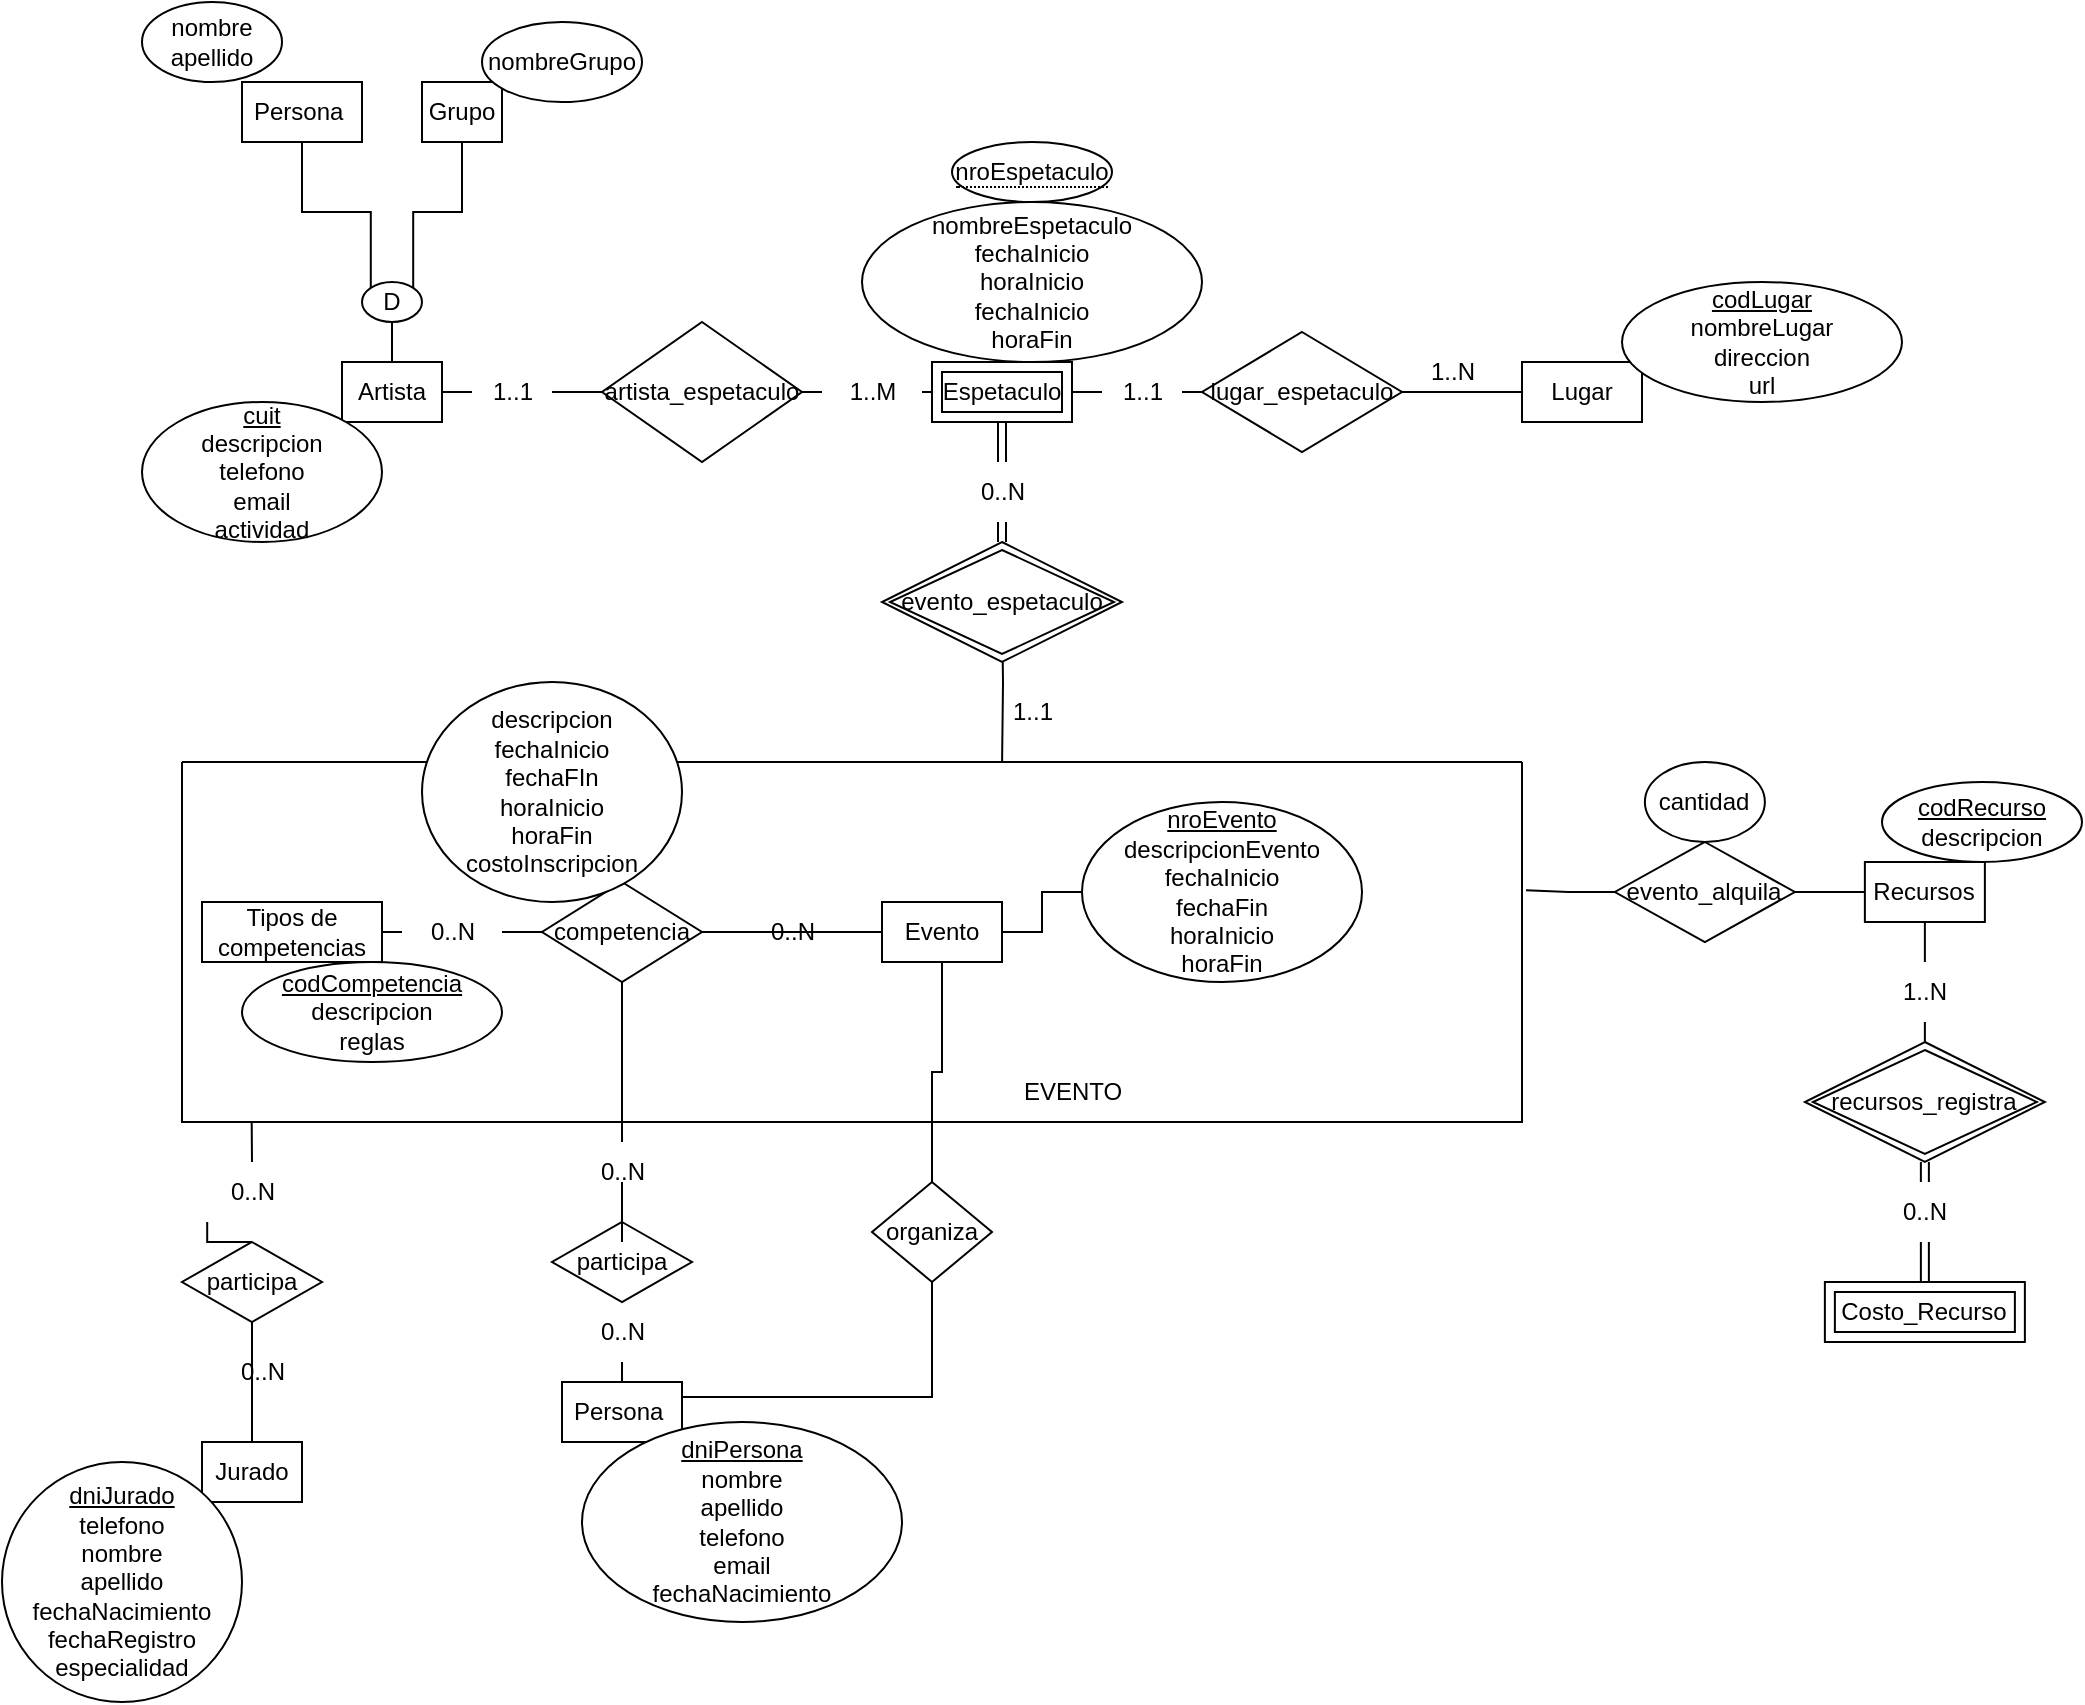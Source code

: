 <mxfile version="21.6.6" type="github">
  <diagram id="R2lEEEUBdFMjLlhIrx00" name="Page-1">
    <mxGraphModel dx="1050" dy="1634" grid="1" gridSize="10" guides="1" tooltips="1" connect="1" arrows="1" fold="1" page="1" pageScale="1" pageWidth="850" pageHeight="1100" math="0" shadow="0" extFonts="Permanent Marker^https://fonts.googleapis.com/css?family=Permanent+Marker">
      <root>
        <mxCell id="0" />
        <mxCell id="1" parent="0" />
        <mxCell id="zCeDjkHbsJgmuC3wNJCz-13" style="edgeStyle=orthogonalEdgeStyle;rounded=0;orthogonalLoop=1;jettySize=auto;html=1;exitX=1;exitY=0.5;exitDx=0;exitDy=0;endArrow=none;endFill=0;" edge="1" parent="1" source="1fHT9Suuet4q8zBDAhih-1" target="zCeDjkHbsJgmuC3wNJCz-12">
          <mxGeometry relative="1" as="geometry" />
        </mxCell>
        <mxCell id="1fHT9Suuet4q8zBDAhih-1" value="Evento" style="whiteSpace=wrap;html=1;align=center;" parent="1" vertex="1">
          <mxGeometry x="470" y="380" width="60" height="30" as="geometry" />
        </mxCell>
        <mxCell id="1fHT9Suuet4q8zBDAhih-30" style="edgeStyle=orthogonalEdgeStyle;rounded=0;orthogonalLoop=1;jettySize=auto;html=1;exitX=1;exitY=0.5;exitDx=0;exitDy=0;entryX=0;entryY=0.5;entryDx=0;entryDy=0;endArrow=none;endFill=0;" parent="1" target="1fHT9Suuet4q8zBDAhih-28" edge="1" source="zCeDjkHbsJgmuC3wNJCz-49">
          <mxGeometry relative="1" as="geometry">
            <mxPoint x="565" y="125" as="sourcePoint" />
          </mxGeometry>
        </mxCell>
        <mxCell id="1fHT9Suuet4q8zBDAhih-3" value="Lugar" style="whiteSpace=wrap;html=1;align=center;" parent="1" vertex="1">
          <mxGeometry x="790" y="110" width="60" height="30" as="geometry" />
        </mxCell>
        <mxCell id="1fHT9Suuet4q8zBDAhih-33" style="edgeStyle=orthogonalEdgeStyle;rounded=0;orthogonalLoop=1;jettySize=auto;html=1;exitX=1;exitY=0.5;exitDx=0;exitDy=0;entryX=0;entryY=0.5;entryDx=0;entryDy=0;endArrow=none;endFill=0;" parent="1" source="zCeDjkHbsJgmuC3wNJCz-51" target="1fHT9Suuet4q8zBDAhih-31" edge="1">
          <mxGeometry relative="1" as="geometry" />
        </mxCell>
        <mxCell id="zCeDjkHbsJgmuC3wNJCz-4" style="edgeStyle=orthogonalEdgeStyle;rounded=0;orthogonalLoop=1;jettySize=auto;html=1;exitX=0.5;exitY=0;exitDx=0;exitDy=0;entryX=0.5;entryY=1;entryDx=0;entryDy=0;endArrow=none;endFill=0;" edge="1" parent="1" source="1fHT9Suuet4q8zBDAhih-4" target="zCeDjkHbsJgmuC3wNJCz-3">
          <mxGeometry relative="1" as="geometry" />
        </mxCell>
        <mxCell id="1fHT9Suuet4q8zBDAhih-4" value="Artista" style="whiteSpace=wrap;html=1;align=center;" parent="1" vertex="1">
          <mxGeometry x="200" y="110" width="50" height="30" as="geometry" />
        </mxCell>
        <mxCell id="zCeDjkHbsJgmuC3wNJCz-56" style="edgeStyle=orthogonalEdgeStyle;rounded=0;orthogonalLoop=1;jettySize=auto;html=1;exitX=1;exitY=0.25;exitDx=0;exitDy=0;entryX=0.5;entryY=1;entryDx=0;entryDy=0;endArrow=none;endFill=0;" edge="1" parent="1" source="1fHT9Suuet4q8zBDAhih-6" target="zCeDjkHbsJgmuC3wNJCz-55">
          <mxGeometry relative="1" as="geometry" />
        </mxCell>
        <mxCell id="1fHT9Suuet4q8zBDAhih-6" value="Persona&amp;nbsp;" style="whiteSpace=wrap;html=1;align=center;" parent="1" vertex="1">
          <mxGeometry x="310" y="620" width="60" height="30" as="geometry" />
        </mxCell>
        <mxCell id="1fHT9Suuet4q8zBDAhih-8" value="Recursos" style="whiteSpace=wrap;html=1;align=center;" parent="1" vertex="1">
          <mxGeometry x="961.44" y="360" width="60" height="30" as="geometry" />
        </mxCell>
        <mxCell id="1fHT9Suuet4q8zBDAhih-10" value="Costo_Recurso" style="shape=ext;margin=3;double=1;whiteSpace=wrap;html=1;align=center;" parent="1" vertex="1">
          <mxGeometry x="941.44" y="570" width="100" height="30" as="geometry" />
        </mxCell>
        <mxCell id="1fHT9Suuet4q8zBDAhih-11" value="Jurado" style="whiteSpace=wrap;html=1;align=center;" parent="1" vertex="1">
          <mxGeometry x="130" y="650" width="50" height="30" as="geometry" />
        </mxCell>
        <mxCell id="1fHT9Suuet4q8zBDAhih-13" style="edgeStyle=orthogonalEdgeStyle;rounded=0;orthogonalLoop=1;jettySize=auto;html=1;exitX=1;exitY=0.5;exitDx=0;exitDy=0;entryX=0;entryY=0.5;entryDx=0;entryDy=0;endArrow=none;endFill=0;" parent="1" source="1fHT9Suuet4q8zBDAhih-12" target="1fHT9Suuet4q8zBDAhih-1" edge="1">
          <mxGeometry relative="1" as="geometry" />
        </mxCell>
        <mxCell id="1fHT9Suuet4q8zBDAhih-15" value="" style="swimlane;startSize=0;" parent="1" vertex="1">
          <mxGeometry x="120" y="310" width="670" height="180" as="geometry" />
        </mxCell>
        <mxCell id="1fHT9Suuet4q8zBDAhih-16" value="EVENTO" style="text;html=1;align=center;verticalAlign=middle;resizable=0;points=[];autosize=1;strokeColor=none;fillColor=none;" parent="1fHT9Suuet4q8zBDAhih-15" vertex="1">
          <mxGeometry x="410" y="150" width="70" height="30" as="geometry" />
        </mxCell>
        <mxCell id="1fHT9Suuet4q8zBDAhih-12" value="competencia" style="shape=rhombus;perimeter=rhombusPerimeter;whiteSpace=wrap;html=1;align=center;" parent="1fHT9Suuet4q8zBDAhih-15" vertex="1">
          <mxGeometry x="180" y="60" width="80" height="50" as="geometry" />
        </mxCell>
        <mxCell id="1fHT9Suuet4q8zBDAhih-7" value="Tipos de competencias" style="whiteSpace=wrap;html=1;align=center;" parent="1fHT9Suuet4q8zBDAhih-15" vertex="1">
          <mxGeometry x="10" y="70" width="90" height="30" as="geometry" />
        </mxCell>
        <mxCell id="1fHT9Suuet4q8zBDAhih-14" style="edgeStyle=orthogonalEdgeStyle;rounded=0;orthogonalLoop=1;jettySize=auto;html=1;entryX=0;entryY=0.5;entryDx=0;entryDy=0;endArrow=none;endFill=0;exitX=1;exitY=0.5;exitDx=0;exitDy=0;" parent="1fHT9Suuet4q8zBDAhih-15" source="zCeDjkHbsJgmuC3wNJCz-27" target="1fHT9Suuet4q8zBDAhih-12" edge="1">
          <mxGeometry relative="1" as="geometry">
            <mxPoint x="100" y="85" as="sourcePoint" />
          </mxGeometry>
        </mxCell>
        <mxCell id="zCeDjkHbsJgmuC3wNJCz-12" value="&lt;u&gt;nroEvento&lt;/u&gt;&lt;br&gt;descripcionEvento&lt;br&gt;fechaInicio&lt;br&gt;fechaFin&lt;br&gt;horaInicio&lt;br&gt;horaFin" style="ellipse;whiteSpace=wrap;html=1;align=center;" vertex="1" parent="1fHT9Suuet4q8zBDAhih-15">
          <mxGeometry x="450" y="20" width="140" height="90" as="geometry" />
        </mxCell>
        <mxCell id="zCeDjkHbsJgmuC3wNJCz-21" value="descripcion&lt;br&gt;fechaInicio&lt;br&gt;fechaFIn&lt;br&gt;horaInicio&lt;br&gt;horaFin&lt;br&gt;costoInscripcion" style="ellipse;whiteSpace=wrap;html=1;align=center;" vertex="1" parent="1fHT9Suuet4q8zBDAhih-15">
          <mxGeometry x="120" y="-40" width="130" height="110" as="geometry" />
        </mxCell>
        <mxCell id="zCeDjkHbsJgmuC3wNJCz-24" value="&lt;u&gt;codCompetencia&lt;/u&gt;&lt;br&gt;descripcion&lt;br&gt;reglas" style="ellipse;whiteSpace=wrap;html=1;align=center;" vertex="1" parent="1fHT9Suuet4q8zBDAhih-15">
          <mxGeometry x="30" y="100" width="130" height="50" as="geometry" />
        </mxCell>
        <mxCell id="zCeDjkHbsJgmuC3wNJCz-27" value="0..N" style="text;html=1;align=center;verticalAlign=middle;resizable=0;points=[];autosize=1;strokeColor=none;fillColor=none;" vertex="1" parent="1fHT9Suuet4q8zBDAhih-15">
          <mxGeometry x="110" y="70" width="50" height="30" as="geometry" />
        </mxCell>
        <mxCell id="zCeDjkHbsJgmuC3wNJCz-28" value="" style="edgeStyle=orthogonalEdgeStyle;rounded=0;orthogonalLoop=1;jettySize=auto;html=1;entryX=0;entryY=0.5;entryDx=0;entryDy=0;endArrow=none;endFill=0;exitX=1;exitY=0.5;exitDx=0;exitDy=0;" edge="1" parent="1fHT9Suuet4q8zBDAhih-15" source="1fHT9Suuet4q8zBDAhih-7" target="zCeDjkHbsJgmuC3wNJCz-27">
          <mxGeometry relative="1" as="geometry">
            <mxPoint x="220" y="395" as="sourcePoint" />
            <mxPoint x="300" y="395" as="targetPoint" />
          </mxGeometry>
        </mxCell>
        <mxCell id="zCeDjkHbsJgmuC3wNJCz-29" value="0..N" style="text;html=1;align=center;verticalAlign=middle;resizable=0;points=[];autosize=1;strokeColor=none;fillColor=none;" vertex="1" parent="1fHT9Suuet4q8zBDAhih-15">
          <mxGeometry x="280" y="70" width="50" height="30" as="geometry" />
        </mxCell>
        <mxCell id="1fHT9Suuet4q8zBDAhih-20" style="edgeStyle=orthogonalEdgeStyle;rounded=0;orthogonalLoop=1;jettySize=auto;html=1;exitX=0.5;exitY=1;exitDx=0;exitDy=0;entryX=0.612;entryY=0;entryDx=0;entryDy=0;entryPerimeter=0;endArrow=none;endFill=0;" parent="1" target="1fHT9Suuet4q8zBDAhih-15" edge="1">
          <mxGeometry relative="1" as="geometry">
            <mxPoint x="530" y="230" as="sourcePoint" />
            <mxPoint x="668.43" y="270" as="targetPoint" />
          </mxGeometry>
        </mxCell>
        <mxCell id="1fHT9Suuet4q8zBDAhih-26" style="edgeStyle=orthogonalEdgeStyle;rounded=0;orthogonalLoop=1;jettySize=auto;html=1;exitX=1;exitY=0.5;exitDx=0;exitDy=0;entryX=0;entryY=0.5;entryDx=0;entryDy=0;endArrow=none;endFill=0;" parent="1" source="1fHT9Suuet4q8zBDAhih-24" target="1fHT9Suuet4q8zBDAhih-8" edge="1">
          <mxGeometry relative="1" as="geometry" />
        </mxCell>
        <mxCell id="1fHT9Suuet4q8zBDAhih-27" style="edgeStyle=orthogonalEdgeStyle;rounded=0;orthogonalLoop=1;jettySize=auto;html=1;exitX=0;exitY=0.5;exitDx=0;exitDy=0;entryX=1.003;entryY=0.356;entryDx=0;entryDy=0;entryPerimeter=0;endArrow=none;endFill=0;" parent="1" source="1fHT9Suuet4q8zBDAhih-24" target="1fHT9Suuet4q8zBDAhih-15" edge="1">
          <mxGeometry relative="1" as="geometry">
            <mxPoint x="770" y="375.52" as="targetPoint" />
          </mxGeometry>
        </mxCell>
        <mxCell id="1fHT9Suuet4q8zBDAhih-24" value="evento_alquila" style="shape=rhombus;perimeter=rhombusPerimeter;whiteSpace=wrap;html=1;align=center;" parent="1" vertex="1">
          <mxGeometry x="836.44" y="350" width="90" height="50" as="geometry" />
        </mxCell>
        <mxCell id="1fHT9Suuet4q8zBDAhih-29" style="edgeStyle=orthogonalEdgeStyle;rounded=0;orthogonalLoop=1;jettySize=auto;html=1;exitX=1;exitY=0.5;exitDx=0;exitDy=0;endArrow=none;endFill=0;" parent="1" source="1fHT9Suuet4q8zBDAhih-28" target="1fHT9Suuet4q8zBDAhih-3" edge="1">
          <mxGeometry relative="1" as="geometry" />
        </mxCell>
        <mxCell id="1fHT9Suuet4q8zBDAhih-28" value="lugar_espetaculo" style="shape=rhombus;perimeter=rhombusPerimeter;whiteSpace=wrap;html=1;align=center;" parent="1" vertex="1">
          <mxGeometry x="630" y="95" width="100" height="60" as="geometry" />
        </mxCell>
        <mxCell id="1fHT9Suuet4q8zBDAhih-32" style="edgeStyle=orthogonalEdgeStyle;rounded=0;orthogonalLoop=1;jettySize=auto;html=1;exitX=1;exitY=0.5;exitDx=0;exitDy=0;entryX=0;entryY=0.5;entryDx=0;entryDy=0;endArrow=none;endFill=0;" parent="1" source="zCeDjkHbsJgmuC3wNJCz-53" edge="1">
          <mxGeometry relative="1" as="geometry">
            <mxPoint x="495" y="125" as="targetPoint" />
          </mxGeometry>
        </mxCell>
        <mxCell id="1fHT9Suuet4q8zBDAhih-31" value="artista_espetaculo" style="shape=rhombus;perimeter=rhombusPerimeter;whiteSpace=wrap;html=1;align=center;" parent="1" vertex="1">
          <mxGeometry x="330" y="90" width="100" height="70" as="geometry" />
        </mxCell>
        <mxCell id="1fHT9Suuet4q8zBDAhih-42" style="edgeStyle=orthogonalEdgeStyle;rounded=0;orthogonalLoop=1;jettySize=auto;html=1;exitX=0.5;exitY=0;exitDx=0;exitDy=0;entryX=0.5;entryY=1;entryDx=0;entryDy=0;endArrow=none;endFill=0;" parent="1" source="zCeDjkHbsJgmuC3wNJCz-45" target="1fHT9Suuet4q8zBDAhih-8" edge="1">
          <mxGeometry relative="1" as="geometry" />
        </mxCell>
        <mxCell id="1fHT9Suuet4q8zBDAhih-40" value="recursos_registra" style="shape=rhombus;double=1;perimeter=rhombusPerimeter;whiteSpace=wrap;html=1;align=center;" parent="1" vertex="1">
          <mxGeometry x="931.44" y="450" width="120" height="60" as="geometry" />
        </mxCell>
        <mxCell id="1fHT9Suuet4q8zBDAhih-41" value="" style="shape=link;html=1;rounded=0;entryX=0.5;entryY=0;entryDx=0;entryDy=0;exitX=0.5;exitY=1;exitDx=0;exitDy=0;" parent="1" source="zCeDjkHbsJgmuC3wNJCz-43" target="1fHT9Suuet4q8zBDAhih-10" edge="1">
          <mxGeometry width="100" relative="1" as="geometry">
            <mxPoint x="541.44" y="480" as="sourcePoint" />
            <mxPoint x="641.44" y="480" as="targetPoint" />
          </mxGeometry>
        </mxCell>
        <mxCell id="1fHT9Suuet4q8zBDAhih-43" value="Espetaculo" style="shape=ext;margin=3;double=1;whiteSpace=wrap;html=1;align=center;" parent="1" vertex="1">
          <mxGeometry x="495" y="110" width="70" height="30" as="geometry" />
        </mxCell>
        <mxCell id="1fHT9Suuet4q8zBDAhih-44" value="evento_espetaculo" style="shape=rhombus;double=1;perimeter=rhombusPerimeter;whiteSpace=wrap;html=1;align=center;" parent="1" vertex="1">
          <mxGeometry x="470" y="200" width="120" height="60" as="geometry" />
        </mxCell>
        <mxCell id="zCeDjkHbsJgmuC3wNJCz-2" style="edgeStyle=orthogonalEdgeStyle;rounded=0;orthogonalLoop=1;jettySize=auto;html=1;exitX=0.5;exitY=1;exitDx=0;exitDy=0;entryX=0.5;entryY=0;entryDx=0;entryDy=0;endArrow=none;endFill=0;" edge="1" parent="1" source="zCeDjkHbsJgmuC3wNJCz-38" target="1fHT9Suuet4q8zBDAhih-6">
          <mxGeometry relative="1" as="geometry" />
        </mxCell>
        <mxCell id="1fHT9Suuet4q8zBDAhih-45" value="participa" style="shape=rhombus;perimeter=rhombusPerimeter;whiteSpace=wrap;html=1;align=center;" parent="1" vertex="1">
          <mxGeometry x="305" y="540" width="70" height="40" as="geometry" />
        </mxCell>
        <mxCell id="zCeDjkHbsJgmuC3wNJCz-1" style="edgeStyle=orthogonalEdgeStyle;rounded=0;orthogonalLoop=1;jettySize=auto;html=1;exitX=0.5;exitY=1;exitDx=0;exitDy=0;endArrow=none;endFill=0;" edge="1" parent="1" source="zCeDjkHbsJgmuC3wNJCz-36" target="1fHT9Suuet4q8zBDAhih-45">
          <mxGeometry relative="1" as="geometry" />
        </mxCell>
        <mxCell id="zCeDjkHbsJgmuC3wNJCz-7" style="edgeStyle=orthogonalEdgeStyle;rounded=0;orthogonalLoop=1;jettySize=auto;html=1;exitX=0;exitY=0;exitDx=0;exitDy=0;entryX=0.5;entryY=1;entryDx=0;entryDy=0;endArrow=none;endFill=0;" edge="1" parent="1" source="zCeDjkHbsJgmuC3wNJCz-3" target="zCeDjkHbsJgmuC3wNJCz-5">
          <mxGeometry relative="1" as="geometry" />
        </mxCell>
        <mxCell id="zCeDjkHbsJgmuC3wNJCz-8" style="edgeStyle=orthogonalEdgeStyle;rounded=0;orthogonalLoop=1;jettySize=auto;html=1;exitX=1;exitY=0;exitDx=0;exitDy=0;entryX=0.5;entryY=1;entryDx=0;entryDy=0;endArrow=none;endFill=0;" edge="1" parent="1" source="zCeDjkHbsJgmuC3wNJCz-3" target="zCeDjkHbsJgmuC3wNJCz-6">
          <mxGeometry relative="1" as="geometry" />
        </mxCell>
        <mxCell id="zCeDjkHbsJgmuC3wNJCz-3" value="D" style="ellipse;whiteSpace=wrap;html=1;" vertex="1" parent="1">
          <mxGeometry x="210" y="70" width="30" height="20" as="geometry" />
        </mxCell>
        <mxCell id="zCeDjkHbsJgmuC3wNJCz-5" value="Persona&amp;nbsp;" style="whiteSpace=wrap;html=1;align=center;" vertex="1" parent="1">
          <mxGeometry x="150" y="-30" width="60" height="30" as="geometry" />
        </mxCell>
        <mxCell id="zCeDjkHbsJgmuC3wNJCz-6" value="Grupo" style="whiteSpace=wrap;html=1;align=center;" vertex="1" parent="1">
          <mxGeometry x="240" y="-30" width="40" height="30" as="geometry" />
        </mxCell>
        <mxCell id="zCeDjkHbsJgmuC3wNJCz-10" style="edgeStyle=orthogonalEdgeStyle;rounded=0;orthogonalLoop=1;jettySize=auto;html=1;exitX=0.5;exitY=0;exitDx=0;exitDy=0;entryX=0.052;entryY=1;entryDx=0;entryDy=0;entryPerimeter=0;endArrow=none;endFill=0;" edge="1" parent="1" source="zCeDjkHbsJgmuC3wNJCz-40" target="1fHT9Suuet4q8zBDAhih-15">
          <mxGeometry relative="1" as="geometry" />
        </mxCell>
        <mxCell id="zCeDjkHbsJgmuC3wNJCz-11" style="edgeStyle=orthogonalEdgeStyle;rounded=0;orthogonalLoop=1;jettySize=auto;html=1;exitX=0.5;exitY=1;exitDx=0;exitDy=0;entryX=0.5;entryY=0;entryDx=0;entryDy=0;endArrow=none;endFill=0;" edge="1" parent="1" source="zCeDjkHbsJgmuC3wNJCz-9" target="1fHT9Suuet4q8zBDAhih-11">
          <mxGeometry relative="1" as="geometry" />
        </mxCell>
        <mxCell id="zCeDjkHbsJgmuC3wNJCz-9" value="participa" style="shape=rhombus;perimeter=rhombusPerimeter;whiteSpace=wrap;html=1;align=center;" vertex="1" parent="1">
          <mxGeometry x="120" y="550" width="70" height="40" as="geometry" />
        </mxCell>
        <mxCell id="zCeDjkHbsJgmuC3wNJCz-14" value="nombreEspetaculo&lt;br&gt;fechaInicio&lt;br&gt;horaInicio&lt;br&gt;fechaInicio&lt;br&gt;horaFin" style="ellipse;whiteSpace=wrap;html=1;align=center;" vertex="1" parent="1">
          <mxGeometry x="460" y="30" width="170" height="80" as="geometry" />
        </mxCell>
        <mxCell id="zCeDjkHbsJgmuC3wNJCz-15" value="&lt;span style=&quot;border-bottom: 1px dotted&quot;&gt;nroEspetaculo&lt;br&gt;&lt;/span&gt;" style="ellipse;whiteSpace=wrap;html=1;align=center;" vertex="1" parent="1">
          <mxGeometry x="505" width="80" height="30" as="geometry" />
        </mxCell>
        <mxCell id="zCeDjkHbsJgmuC3wNJCz-16" value="&lt;u&gt;codLugar&lt;/u&gt;&lt;br&gt;nombreLugar&lt;br&gt;direccion&lt;br&gt;url" style="ellipse;whiteSpace=wrap;html=1;align=center;" vertex="1" parent="1">
          <mxGeometry x="840" y="70" width="140" height="60" as="geometry" />
        </mxCell>
        <mxCell id="zCeDjkHbsJgmuC3wNJCz-18" value="&lt;u&gt;cuit&lt;/u&gt;&lt;br&gt;descripcion&lt;br&gt;telefono&lt;br&gt;email&lt;br&gt;actividad" style="ellipse;whiteSpace=wrap;html=1;align=center;" vertex="1" parent="1">
          <mxGeometry x="100" y="130" width="120" height="70" as="geometry" />
        </mxCell>
        <mxCell id="zCeDjkHbsJgmuC3wNJCz-19" value="nombreGrupo" style="ellipse;whiteSpace=wrap;html=1;align=center;" vertex="1" parent="1">
          <mxGeometry x="270" y="-60" width="80" height="40" as="geometry" />
        </mxCell>
        <mxCell id="zCeDjkHbsJgmuC3wNJCz-20" value="nombre&lt;br&gt;apellido" style="ellipse;whiteSpace=wrap;html=1;align=center;" vertex="1" parent="1">
          <mxGeometry x="100" y="-70" width="70" height="40" as="geometry" />
        </mxCell>
        <mxCell id="zCeDjkHbsJgmuC3wNJCz-22" value="&lt;u&gt;dniJurado&lt;/u&gt;&lt;br&gt;telefono&lt;br&gt;nombre&lt;br&gt;apellido&lt;br&gt;fechaNacimiento&lt;br&gt;fechaRegistro&lt;br&gt;especialidad" style="ellipse;whiteSpace=wrap;html=1;align=center;" vertex="1" parent="1">
          <mxGeometry x="30" y="660" width="120" height="120" as="geometry" />
        </mxCell>
        <mxCell id="zCeDjkHbsJgmuC3wNJCz-23" value="&lt;u&gt;dniPersona&lt;/u&gt;&lt;br&gt;nombre&lt;br&gt;apellido&lt;br&gt;telefono&lt;br&gt;email&lt;br&gt;fechaNacimiento" style="ellipse;whiteSpace=wrap;html=1;align=center;" vertex="1" parent="1">
          <mxGeometry x="320" y="640" width="160" height="100" as="geometry" />
        </mxCell>
        <mxCell id="zCeDjkHbsJgmuC3wNJCz-25" value="&lt;u&gt;codRecurso&lt;/u&gt;&lt;br&gt;descripcion" style="ellipse;whiteSpace=wrap;html=1;align=center;" vertex="1" parent="1">
          <mxGeometry x="970" y="320" width="100" height="40" as="geometry" />
        </mxCell>
        <mxCell id="zCeDjkHbsJgmuC3wNJCz-26" value="cantidad" style="ellipse;whiteSpace=wrap;html=1;align=center;" vertex="1" parent="1">
          <mxGeometry x="851.44" y="310" width="60" height="40" as="geometry" />
        </mxCell>
        <mxCell id="zCeDjkHbsJgmuC3wNJCz-31" value="" style="shape=link;html=1;rounded=0;entryX=0.5;entryY=1;entryDx=0;entryDy=0;exitX=0.5;exitY=0;exitDx=0;exitDy=0;" edge="1" parent="1" source="zCeDjkHbsJgmuC3wNJCz-32" target="1fHT9Suuet4q8zBDAhih-43">
          <mxGeometry width="100" relative="1" as="geometry">
            <mxPoint x="410" y="180" as="sourcePoint" />
            <mxPoint x="510" y="180" as="targetPoint" />
            <Array as="points" />
          </mxGeometry>
        </mxCell>
        <mxCell id="zCeDjkHbsJgmuC3wNJCz-33" value="" style="shape=link;html=1;rounded=0;entryX=0.5;entryY=1;entryDx=0;entryDy=0;exitX=0.5;exitY=0;exitDx=0;exitDy=0;" edge="1" parent="1" source="1fHT9Suuet4q8zBDAhih-44" target="zCeDjkHbsJgmuC3wNJCz-32">
          <mxGeometry width="100" relative="1" as="geometry">
            <mxPoint x="530" y="200" as="sourcePoint" />
            <mxPoint x="530" y="140" as="targetPoint" />
            <Array as="points" />
          </mxGeometry>
        </mxCell>
        <mxCell id="zCeDjkHbsJgmuC3wNJCz-32" value="0..N" style="text;html=1;align=center;verticalAlign=middle;resizable=0;points=[];autosize=1;strokeColor=none;fillColor=none;" vertex="1" parent="1">
          <mxGeometry x="505" y="160" width="50" height="30" as="geometry" />
        </mxCell>
        <mxCell id="zCeDjkHbsJgmuC3wNJCz-34" value="1..1" style="text;html=1;align=center;verticalAlign=middle;resizable=0;points=[];autosize=1;strokeColor=none;fillColor=none;" vertex="1" parent="1">
          <mxGeometry x="525" y="270" width="40" height="30" as="geometry" />
        </mxCell>
        <mxCell id="zCeDjkHbsJgmuC3wNJCz-37" value="" style="edgeStyle=orthogonalEdgeStyle;rounded=0;orthogonalLoop=1;jettySize=auto;html=1;exitX=0.5;exitY=1;exitDx=0;exitDy=0;endArrow=none;endFill=0;" edge="1" parent="1" source="1fHT9Suuet4q8zBDAhih-12" target="zCeDjkHbsJgmuC3wNJCz-36">
          <mxGeometry relative="1" as="geometry">
            <mxPoint x="340" y="420" as="sourcePoint" />
            <mxPoint x="340" y="540" as="targetPoint" />
          </mxGeometry>
        </mxCell>
        <mxCell id="zCeDjkHbsJgmuC3wNJCz-36" value="0..N" style="text;html=1;align=center;verticalAlign=middle;resizable=0;points=[];autosize=1;strokeColor=none;fillColor=none;" vertex="1" parent="1">
          <mxGeometry x="315" y="500" width="50" height="30" as="geometry" />
        </mxCell>
        <mxCell id="zCeDjkHbsJgmuC3wNJCz-39" value="" style="edgeStyle=orthogonalEdgeStyle;rounded=0;orthogonalLoop=1;jettySize=auto;html=1;exitX=0.5;exitY=1;exitDx=0;exitDy=0;entryX=0.5;entryY=0;entryDx=0;entryDy=0;endArrow=none;endFill=0;" edge="1" parent="1" source="1fHT9Suuet4q8zBDAhih-45" target="zCeDjkHbsJgmuC3wNJCz-38">
          <mxGeometry relative="1" as="geometry">
            <mxPoint x="340" y="580" as="sourcePoint" />
            <mxPoint x="340" y="620" as="targetPoint" />
          </mxGeometry>
        </mxCell>
        <mxCell id="zCeDjkHbsJgmuC3wNJCz-38" value="0..N" style="text;html=1;align=center;verticalAlign=middle;resizable=0;points=[];autosize=1;strokeColor=none;fillColor=none;" vertex="1" parent="1">
          <mxGeometry x="315" y="580" width="50" height="30" as="geometry" />
        </mxCell>
        <mxCell id="zCeDjkHbsJgmuC3wNJCz-41" value="" style="edgeStyle=orthogonalEdgeStyle;rounded=0;orthogonalLoop=1;jettySize=auto;html=1;exitX=0.5;exitY=0;exitDx=0;exitDy=0;entryX=0.052;entryY=1;entryDx=0;entryDy=0;entryPerimeter=0;endArrow=none;endFill=0;" edge="1" parent="1" source="zCeDjkHbsJgmuC3wNJCz-9" target="zCeDjkHbsJgmuC3wNJCz-40">
          <mxGeometry relative="1" as="geometry">
            <mxPoint x="155" y="550" as="sourcePoint" />
            <mxPoint x="155" y="490" as="targetPoint" />
          </mxGeometry>
        </mxCell>
        <mxCell id="zCeDjkHbsJgmuC3wNJCz-40" value="0..N" style="text;html=1;align=center;verticalAlign=middle;resizable=0;points=[];autosize=1;strokeColor=none;fillColor=none;" vertex="1" parent="1">
          <mxGeometry x="130" y="510" width="50" height="30" as="geometry" />
        </mxCell>
        <mxCell id="zCeDjkHbsJgmuC3wNJCz-42" value="0..N" style="text;html=1;align=center;verticalAlign=middle;resizable=0;points=[];autosize=1;strokeColor=none;fillColor=none;" vertex="1" parent="1">
          <mxGeometry x="135" y="600" width="50" height="30" as="geometry" />
        </mxCell>
        <mxCell id="zCeDjkHbsJgmuC3wNJCz-44" value="" style="shape=link;html=1;rounded=0;entryX=0.5;entryY=0;entryDx=0;entryDy=0;exitX=0.5;exitY=1;exitDx=0;exitDy=0;" edge="1" parent="1" source="1fHT9Suuet4q8zBDAhih-40" target="zCeDjkHbsJgmuC3wNJCz-43">
          <mxGeometry width="100" relative="1" as="geometry">
            <mxPoint x="991" y="510" as="sourcePoint" />
            <mxPoint x="991" y="570" as="targetPoint" />
          </mxGeometry>
        </mxCell>
        <mxCell id="zCeDjkHbsJgmuC3wNJCz-43" value="0..N" style="text;html=1;align=center;verticalAlign=middle;resizable=0;points=[];autosize=1;strokeColor=none;fillColor=none;" vertex="1" parent="1">
          <mxGeometry x="966.44" y="520" width="50" height="30" as="geometry" />
        </mxCell>
        <mxCell id="zCeDjkHbsJgmuC3wNJCz-46" value="" style="edgeStyle=orthogonalEdgeStyle;rounded=0;orthogonalLoop=1;jettySize=auto;html=1;exitX=0.5;exitY=0;exitDx=0;exitDy=0;entryX=0.5;entryY=1;entryDx=0;entryDy=0;endArrow=none;endFill=0;" edge="1" parent="1" source="1fHT9Suuet4q8zBDAhih-40" target="zCeDjkHbsJgmuC3wNJCz-45">
          <mxGeometry relative="1" as="geometry">
            <mxPoint x="991" y="450" as="sourcePoint" />
            <mxPoint x="991" y="390" as="targetPoint" />
          </mxGeometry>
        </mxCell>
        <mxCell id="zCeDjkHbsJgmuC3wNJCz-45" value="1..N" style="text;html=1;align=center;verticalAlign=middle;resizable=0;points=[];autosize=1;strokeColor=none;fillColor=none;" vertex="1" parent="1">
          <mxGeometry x="966.44" y="410" width="50" height="30" as="geometry" />
        </mxCell>
        <mxCell id="zCeDjkHbsJgmuC3wNJCz-47" value="1..N" style="text;html=1;align=center;verticalAlign=middle;resizable=0;points=[];autosize=1;strokeColor=none;fillColor=none;" vertex="1" parent="1">
          <mxGeometry x="730" y="100" width="50" height="30" as="geometry" />
        </mxCell>
        <mxCell id="zCeDjkHbsJgmuC3wNJCz-50" value="" style="edgeStyle=orthogonalEdgeStyle;rounded=0;orthogonalLoop=1;jettySize=auto;html=1;exitX=1;exitY=0.5;exitDx=0;exitDy=0;entryX=0;entryY=0.5;entryDx=0;entryDy=0;endArrow=none;endFill=0;" edge="1" parent="1" target="zCeDjkHbsJgmuC3wNJCz-49">
          <mxGeometry relative="1" as="geometry">
            <mxPoint x="565" y="125" as="sourcePoint" />
            <mxPoint x="630" y="125" as="targetPoint" />
          </mxGeometry>
        </mxCell>
        <mxCell id="zCeDjkHbsJgmuC3wNJCz-49" value="1..1" style="text;html=1;align=center;verticalAlign=middle;resizable=0;points=[];autosize=1;strokeColor=none;fillColor=none;" vertex="1" parent="1">
          <mxGeometry x="580" y="110" width="40" height="30" as="geometry" />
        </mxCell>
        <mxCell id="zCeDjkHbsJgmuC3wNJCz-52" value="" style="edgeStyle=orthogonalEdgeStyle;rounded=0;orthogonalLoop=1;jettySize=auto;html=1;exitX=1;exitY=0.5;exitDx=0;exitDy=0;entryX=0;entryY=0.5;entryDx=0;entryDy=0;endArrow=none;endFill=0;" edge="1" parent="1" source="1fHT9Suuet4q8zBDAhih-4" target="zCeDjkHbsJgmuC3wNJCz-51">
          <mxGeometry relative="1" as="geometry">
            <mxPoint x="250" y="125" as="sourcePoint" />
            <mxPoint x="330" y="125" as="targetPoint" />
          </mxGeometry>
        </mxCell>
        <mxCell id="zCeDjkHbsJgmuC3wNJCz-51" value="1..1" style="text;html=1;align=center;verticalAlign=middle;resizable=0;points=[];autosize=1;strokeColor=none;fillColor=none;" vertex="1" parent="1">
          <mxGeometry x="265" y="110" width="40" height="30" as="geometry" />
        </mxCell>
        <mxCell id="zCeDjkHbsJgmuC3wNJCz-54" value="" style="edgeStyle=orthogonalEdgeStyle;rounded=0;orthogonalLoop=1;jettySize=auto;html=1;exitX=1;exitY=0.5;exitDx=0;exitDy=0;entryX=0;entryY=0.5;entryDx=0;entryDy=0;endArrow=none;endFill=0;" edge="1" parent="1" source="1fHT9Suuet4q8zBDAhih-31" target="zCeDjkHbsJgmuC3wNJCz-53">
          <mxGeometry relative="1" as="geometry">
            <mxPoint x="495" y="125" as="targetPoint" />
            <mxPoint x="430" y="125" as="sourcePoint" />
          </mxGeometry>
        </mxCell>
        <mxCell id="zCeDjkHbsJgmuC3wNJCz-53" value="1..M" style="text;html=1;align=center;verticalAlign=middle;resizable=0;points=[];autosize=1;strokeColor=none;fillColor=none;" vertex="1" parent="1">
          <mxGeometry x="440" y="110" width="50" height="30" as="geometry" />
        </mxCell>
        <mxCell id="zCeDjkHbsJgmuC3wNJCz-57" style="edgeStyle=orthogonalEdgeStyle;rounded=0;orthogonalLoop=1;jettySize=auto;html=1;exitX=0.5;exitY=0;exitDx=0;exitDy=0;entryX=0.5;entryY=1;entryDx=0;entryDy=0;endArrow=none;endFill=0;" edge="1" parent="1" source="zCeDjkHbsJgmuC3wNJCz-55" target="1fHT9Suuet4q8zBDAhih-1">
          <mxGeometry relative="1" as="geometry" />
        </mxCell>
        <mxCell id="zCeDjkHbsJgmuC3wNJCz-55" value="organiza" style="shape=rhombus;perimeter=rhombusPerimeter;whiteSpace=wrap;html=1;align=center;" vertex="1" parent="1">
          <mxGeometry x="465" y="520" width="60" height="50" as="geometry" />
        </mxCell>
      </root>
    </mxGraphModel>
  </diagram>
</mxfile>
